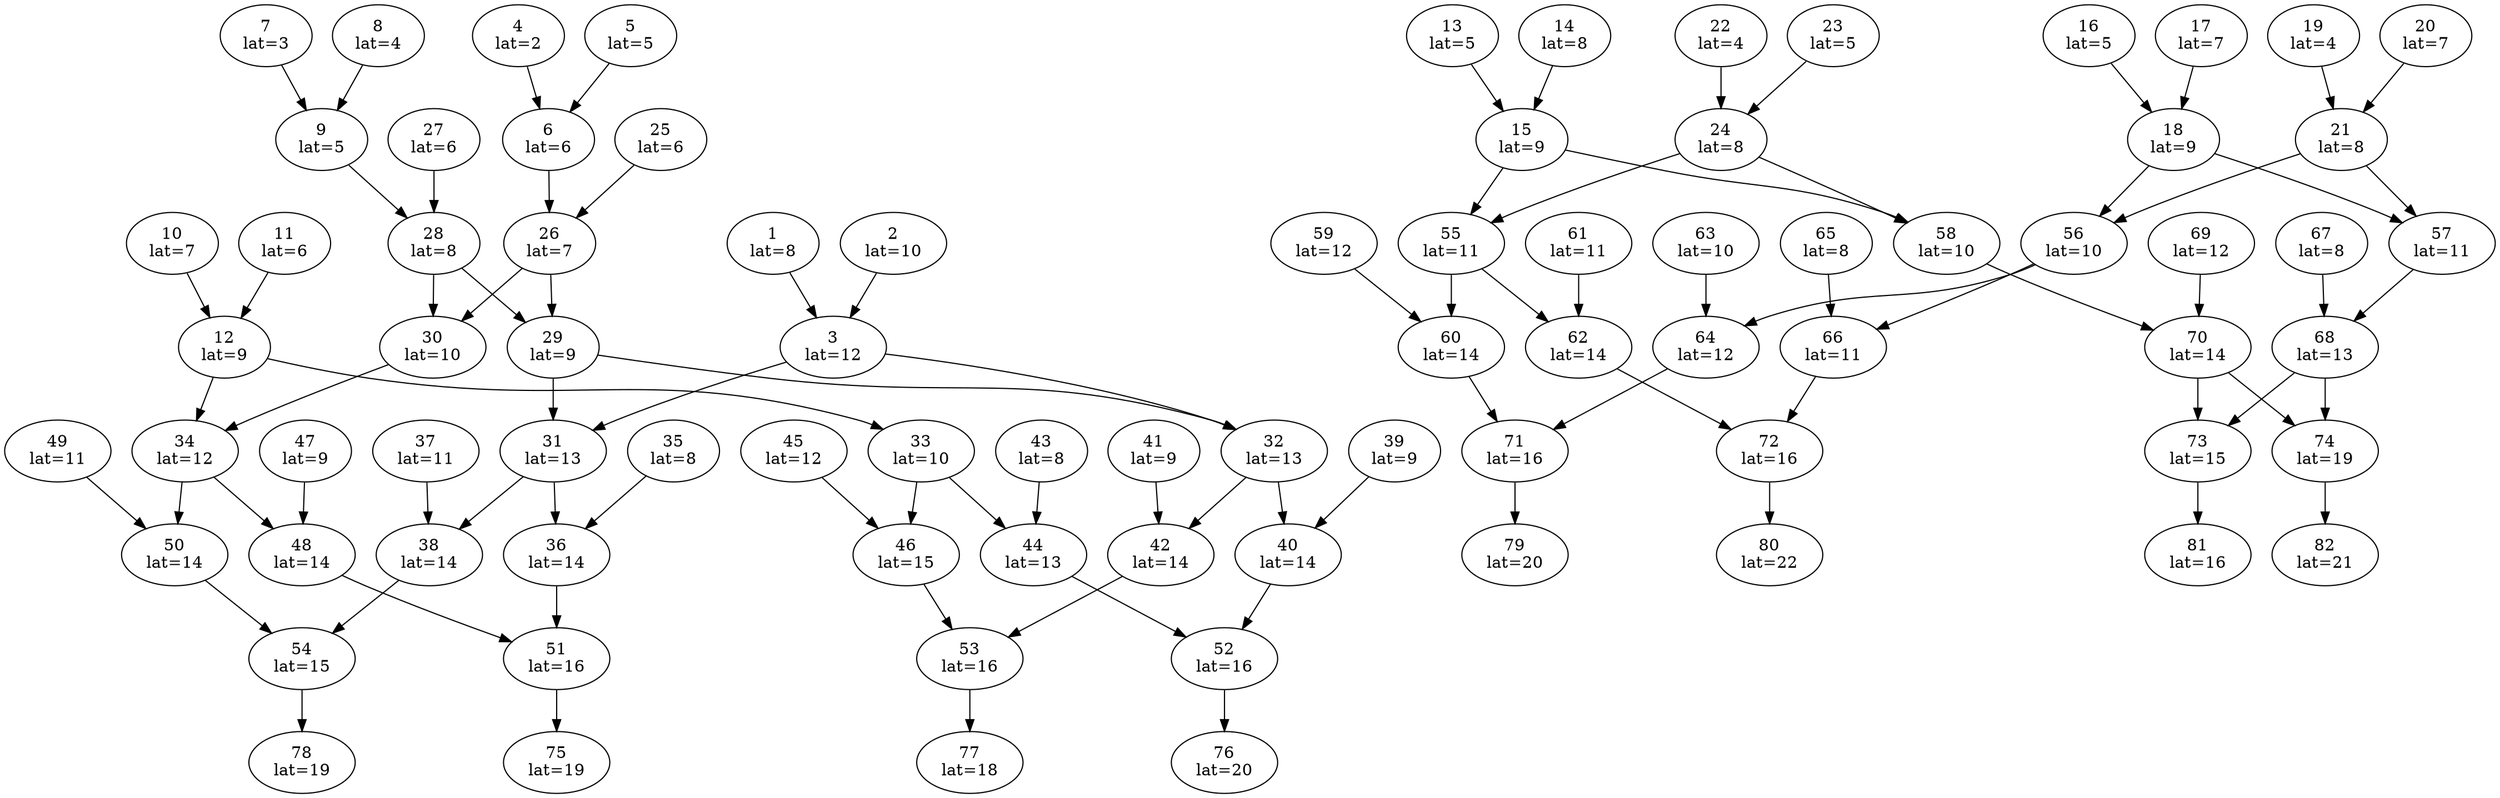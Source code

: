 Digraph G {
"1"[label = "\N\nlat=8"];
"2"[label = "\N\nlat=10"];
"3"[label = "\N\nlat=12"];
"1"->"3";
"2"->"3";
"4"[label = "\N\nlat=2"];
"5"[label = "\N\nlat=5"];
"6"[label = "\N\nlat=6"];
"4"->"6";
"5"->"6";
"7"[label = "\N\nlat=3"];
"8"[label = "\N\nlat=4"];
"9"[label = "\N\nlat=5"];
"7"->"9";
"8"->"9";
"10"[label = "\N\nlat=7"];
"11"[label = "\N\nlat=6"];
"12"[label = "\N\nlat=9"];
"10"->"12";
"11"->"12";
"13"[label = "\N\nlat=5"];
"14"[label = "\N\nlat=8"];
"15"[label = "\N\nlat=9"];
"13"->"15";
"14"->"15";
"16"[label = "\N\nlat=5"];
"17"[label = "\N\nlat=7"];
"18"[label = "\N\nlat=9"];
"16"->"18";
"17"->"18";
"19"[label = "\N\nlat=4"];
"20"[label = "\N\nlat=7"];
"21"[label = "\N\nlat=8"];
"19"->"21";
"20"->"21";
"22"[label = "\N\nlat=4"];
"23"[label = "\N\nlat=5"];
"24"[label = "\N\nlat=8"];
"22"->"24";
"23"->"24";
"25"[label = "\N\nlat=6"];
"26"[label = "\N\nlat=7"];
"6"->"26";
"25"->"26";
"27"[label = "\N\nlat=6"];
"28"[label = "\N\nlat=8"];
"9"->"28";
"27"->"28";
"29"[label = "\N\nlat=9"];
"26"->"29";
"28"->"29";
"30"[label = "\N\nlat=10"];
"26"->"30";
"28"->"30";
"31"[label = "\N\nlat=13"];
"3"->"31";
"29"->"31";
"32"[label = "\N\nlat=13"];
"3"->"32";
"29"->"32";
"33"[label = "\N\nlat=10"];
"12"->"33";
"34"[label = "\N\nlat=12"];
"12"->"34";
"30"->"34";
"35"[label = "\N\nlat=8"];
"36"[label = "\N\nlat=14"];
"31"->"36";
"35"->"36";
"37"[label = "\N\nlat=11"];
"38"[label = "\N\nlat=14"];
"31"->"38";
"37"->"38";
"39"[label = "\N\nlat=9"];
"40"[label = "\N\nlat=14"];
"32"->"40";
"39"->"40";
"41"[label = "\N\nlat=9"];
"42"[label = "\N\nlat=14"];
"32"->"42";
"41"->"42";
"43"[label = "\N\nlat=8"];
"44"[label = "\N\nlat=13"];
"33"->"44";
"43"->"44";
"45"[label = "\N\nlat=12"];
"46"[label = "\N\nlat=15"];
"33"->"46";
"45"->"46";
"47"[label = "\N\nlat=9"];
"48"[label = "\N\nlat=14"];
"34"->"48";
"47"->"48";
"49"[label = "\N\nlat=11"];
"50"[label = "\N\nlat=14"];
"34"->"50";
"49"->"50";
"51"[label = "\N\nlat=16"];
"36"->"51";
"48"->"51";
"52"[label = "\N\nlat=16"];
"40"->"52";
"44"->"52";
"53"[label = "\N\nlat=16"];
"42"->"53";
"46"->"53";
"54"[label = "\N\nlat=15"];
"38"->"54";
"50"->"54";
"55"[label = "\N\nlat=11"];
"15"->"55";
"24"->"55";
"56"[label = "\N\nlat=10"];
"18"->"56";
"21"->"56";
"57"[label = "\N\nlat=11"];
"18"->"57";
"21"->"57";
"58"[label = "\N\nlat=10"];
"15"->"58";
"24"->"58";
"59"[label = "\N\nlat=12"];
"60"[label = "\N\nlat=14"];
"55"->"60";
"59"->"60";
"61"[label = "\N\nlat=11"];
"62"[label = "\N\nlat=14"];
"55"->"62";
"61"->"62";
"63"[label = "\N\nlat=10"];
"64"[label = "\N\nlat=12"];
"56"->"64";
"63"->"64";
"65"[label = "\N\nlat=8"];
"66"[label = "\N\nlat=11"];
"56"->"66";
"65"->"66";
"67"[label = "\N\nlat=8"];
"68"[label = "\N\nlat=13"];
"57"->"68";
"67"->"68";
"69"[label = "\N\nlat=12"];
"70"[label = "\N\nlat=14"];
"58"->"70";
"69"->"70";
"71"[label = "\N\nlat=16"];
"60"->"71";
"64"->"71";
"72"[label = "\N\nlat=16"];
"62"->"72";
"66"->"72";
"73"[label = "\N\nlat=15"];
"68"->"73";
"70"->"73";
"74"[label = "\N\nlat=19"];
"68"->"74";
"70"->"74";
"75"[label = "\N\nlat=19"];
"51"->"75";
"76"[label = "\N\nlat=20"];
"52"->"76";
"77"[label = "\N\nlat=18"];
"53"->"77";
"78"[label = "\N\nlat=19"];
"54"->"78";
"79"[label = "\N\nlat=20"];
"71"->"79";
"80"[label = "\N\nlat=22"];
"72"->"80";
"81"[label = "\N\nlat=16"];
"73"->"81";
"82"[label = "\N\nlat=21"];
"74"->"82";
}
